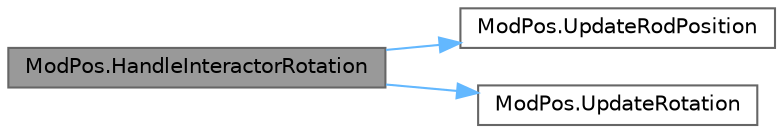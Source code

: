 digraph "ModPos.HandleInteractorRotation"
{
 // LATEX_PDF_SIZE
  bgcolor="transparent";
  edge [fontname=Helvetica,fontsize=10,labelfontname=Helvetica,labelfontsize=10];
  node [fontname=Helvetica,fontsize=10,shape=box,height=0.2,width=0.4];
  rankdir="LR";
  Node1 [id="Node000001",label="ModPos.HandleInteractorRotation",height=0.2,width=0.4,color="gray40", fillcolor="grey60", style="filled", fontcolor="black",tooltip="This method computes the rotation of the handle based on the rotation of the interactor and calls Upd..."];
  Node1 -> Node2 [id="edge3_Node000001_Node000002",color="steelblue1",style="solid",tooltip=" "];
  Node2 [id="Node000002",label="ModPos.UpdateRodPosition",height=0.2,width=0.4,color="grey40", fillcolor="white", style="filled",URL="$class_mod_pos.html#a34983d2540d2c8d9ce4db694e8af1881",tooltip="This method initiates a call to the REST Server to update the simulation with the current position of..."];
  Node1 -> Node3 [id="edge4_Node000001_Node000003",color="steelblue1",style="solid",tooltip=" "];
  Node3 [id="Node000003",label="ModPos.UpdateRotation",height=0.2,width=0.4,color="grey40", fillcolor="white", style="filled",URL="$class_mod_pos.html#a4b7993dfd2de59ae9d5107b914fb0996",tooltip="This method updates the rotation of the switch."];
}
